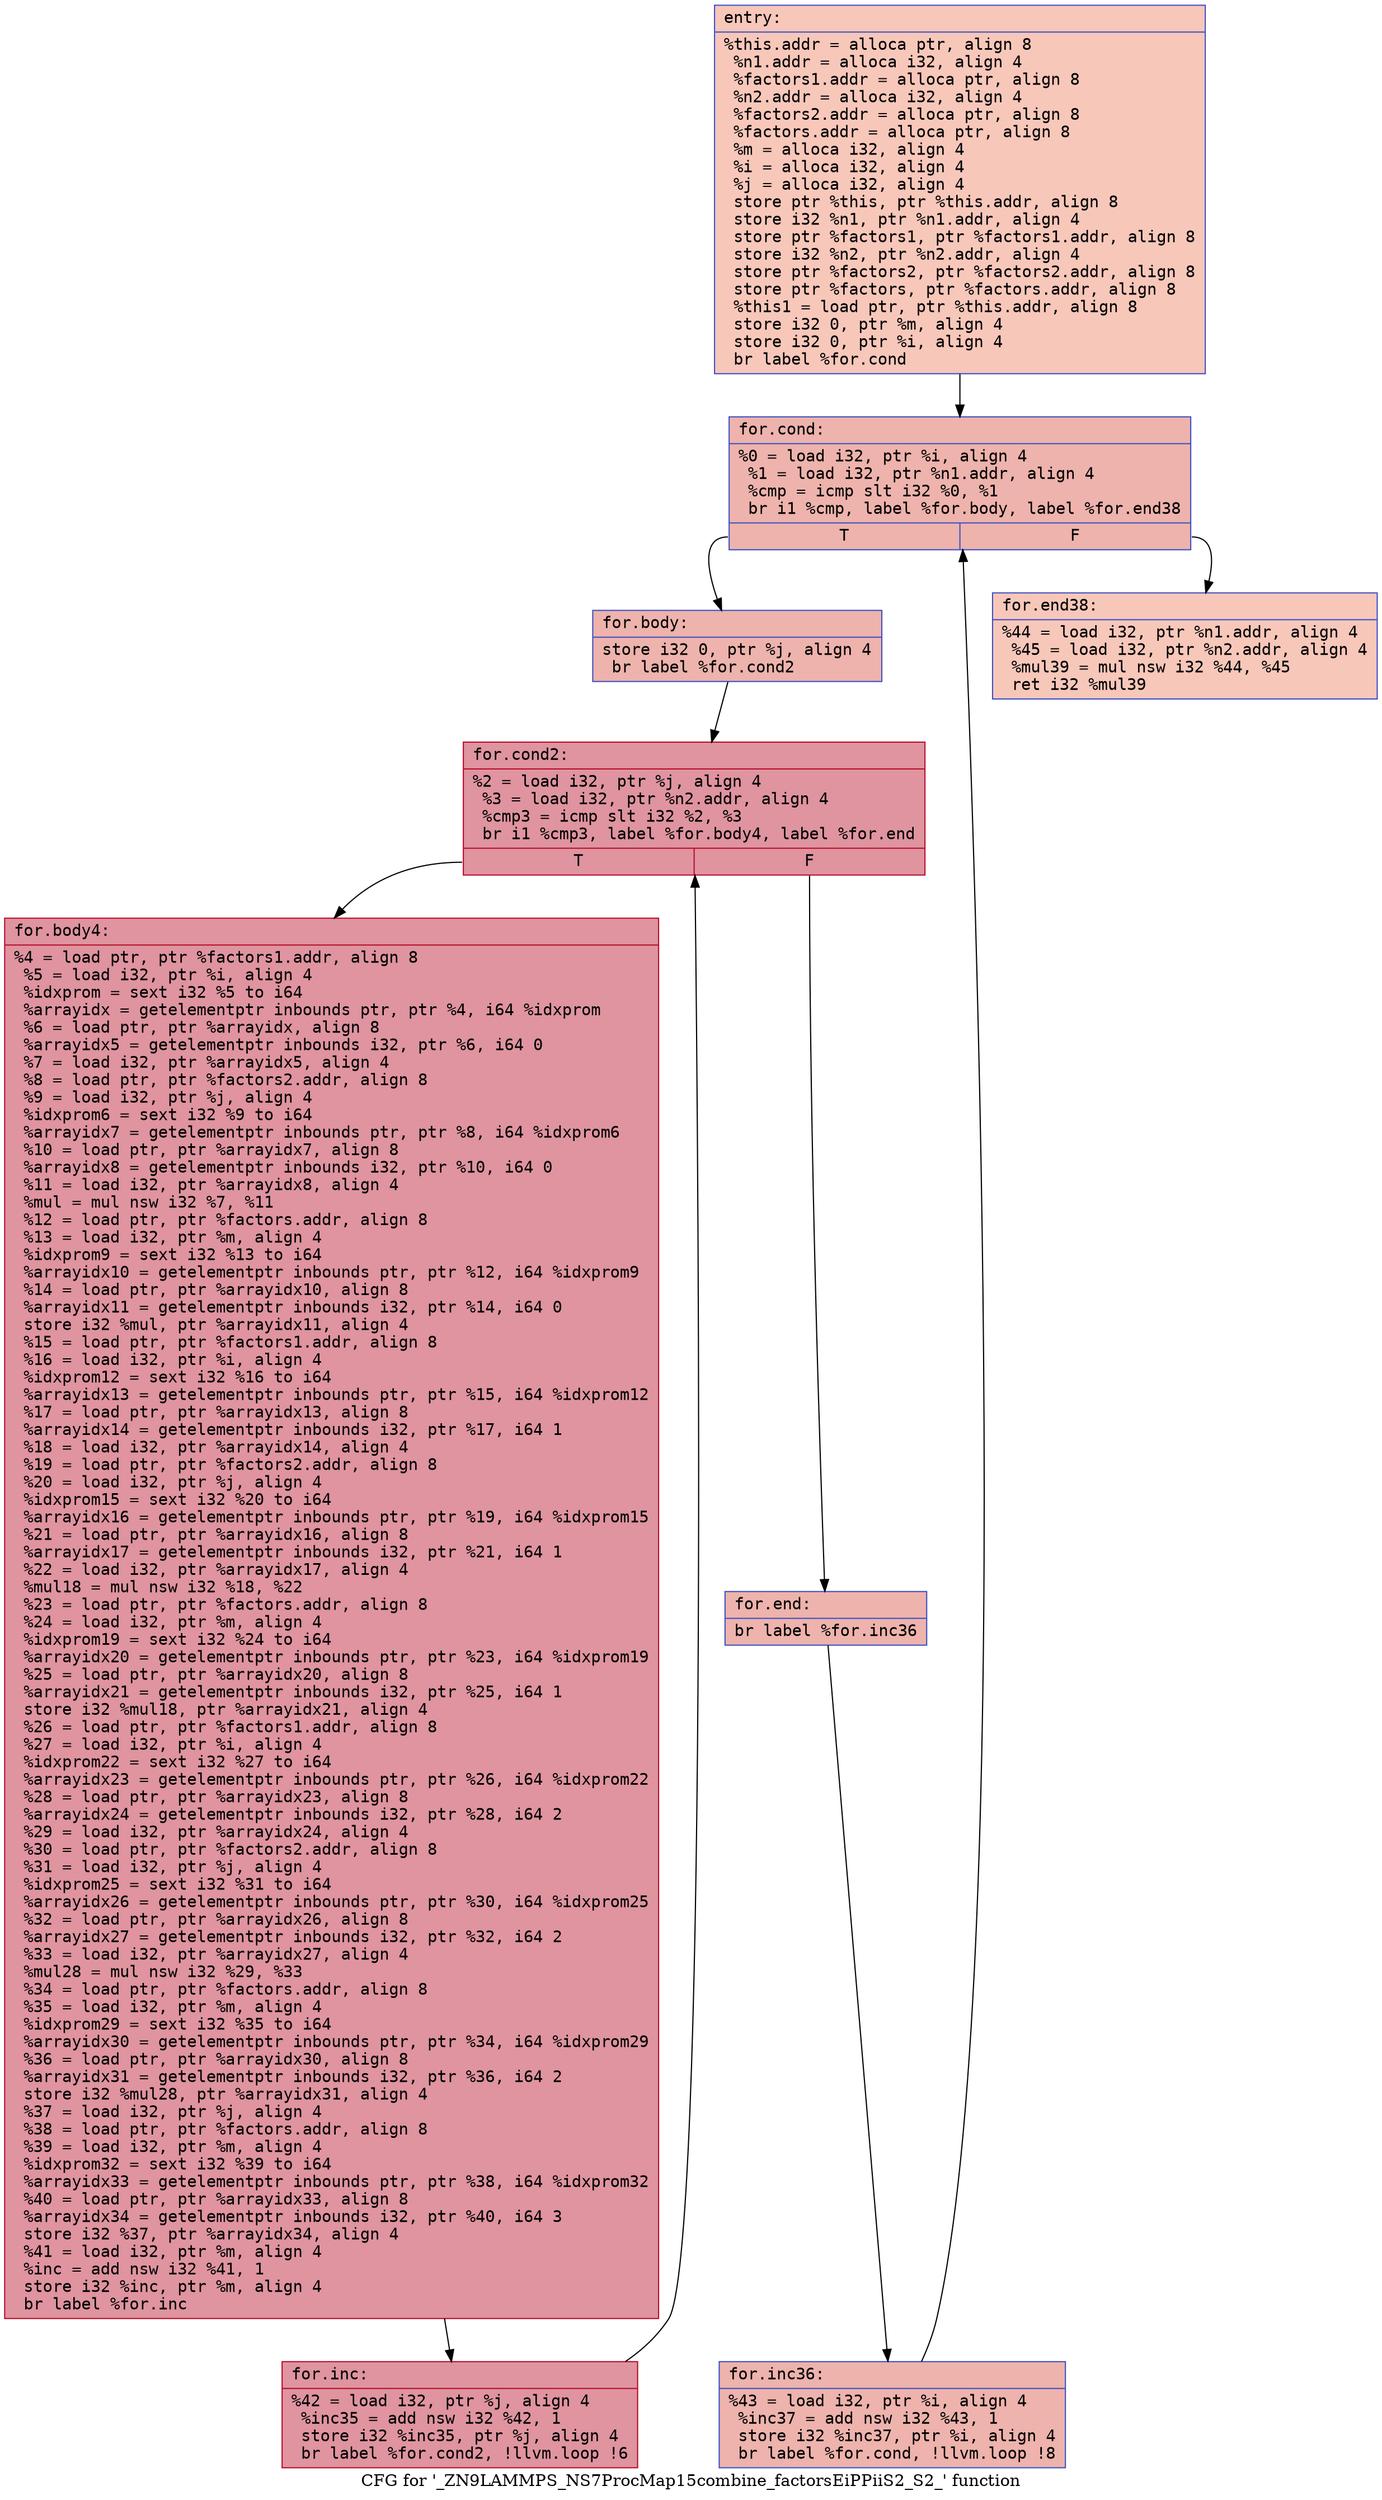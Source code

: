 digraph "CFG for '_ZN9LAMMPS_NS7ProcMap15combine_factorsEiPPiiS2_S2_' function" {
	label="CFG for '_ZN9LAMMPS_NS7ProcMap15combine_factorsEiPPiiS2_S2_' function";

	Node0x56099a4ced60 [shape=record,color="#3d50c3ff", style=filled, fillcolor="#ec7f6370" fontname="Courier",label="{entry:\l|  %this.addr = alloca ptr, align 8\l  %n1.addr = alloca i32, align 4\l  %factors1.addr = alloca ptr, align 8\l  %n2.addr = alloca i32, align 4\l  %factors2.addr = alloca ptr, align 8\l  %factors.addr = alloca ptr, align 8\l  %m = alloca i32, align 4\l  %i = alloca i32, align 4\l  %j = alloca i32, align 4\l  store ptr %this, ptr %this.addr, align 8\l  store i32 %n1, ptr %n1.addr, align 4\l  store ptr %factors1, ptr %factors1.addr, align 8\l  store i32 %n2, ptr %n2.addr, align 4\l  store ptr %factors2, ptr %factors2.addr, align 8\l  store ptr %factors, ptr %factors.addr, align 8\l  %this1 = load ptr, ptr %this.addr, align 8\l  store i32 0, ptr %m, align 4\l  store i32 0, ptr %i, align 4\l  br label %for.cond\l}"];
	Node0x56099a4ced60 -> Node0x56099a4cfc50[tooltip="entry -> for.cond\nProbability 100.00%" ];
	Node0x56099a4cfc50 [shape=record,color="#3d50c3ff", style=filled, fillcolor="#d6524470" fontname="Courier",label="{for.cond:\l|  %0 = load i32, ptr %i, align 4\l  %1 = load i32, ptr %n1.addr, align 4\l  %cmp = icmp slt i32 %0, %1\l  br i1 %cmp, label %for.body, label %for.end38\l|{<s0>T|<s1>F}}"];
	Node0x56099a4cfc50:s0 -> Node0x56099a4d0820[tooltip="for.cond -> for.body\nProbability 96.88%" ];
	Node0x56099a4cfc50:s1 -> Node0x56099a4d08a0[tooltip="for.cond -> for.end38\nProbability 3.12%" ];
	Node0x56099a4d0820 [shape=record,color="#3d50c3ff", style=filled, fillcolor="#d6524470" fontname="Courier",label="{for.body:\l|  store i32 0, ptr %j, align 4\l  br label %for.cond2\l}"];
	Node0x56099a4d0820 -> Node0x56099a4d0a70[tooltip="for.body -> for.cond2\nProbability 100.00%" ];
	Node0x56099a4d0a70 [shape=record,color="#b70d28ff", style=filled, fillcolor="#b70d2870" fontname="Courier",label="{for.cond2:\l|  %2 = load i32, ptr %j, align 4\l  %3 = load i32, ptr %n2.addr, align 4\l  %cmp3 = icmp slt i32 %2, %3\l  br i1 %cmp3, label %for.body4, label %for.end\l|{<s0>T|<s1>F}}"];
	Node0x56099a4d0a70:s0 -> Node0x56099a4d0d10[tooltip="for.cond2 -> for.body4\nProbability 96.88%" ];
	Node0x56099a4d0a70:s1 -> Node0x56099a4d0d90[tooltip="for.cond2 -> for.end\nProbability 3.12%" ];
	Node0x56099a4d0d10 [shape=record,color="#b70d28ff", style=filled, fillcolor="#b70d2870" fontname="Courier",label="{for.body4:\l|  %4 = load ptr, ptr %factors1.addr, align 8\l  %5 = load i32, ptr %i, align 4\l  %idxprom = sext i32 %5 to i64\l  %arrayidx = getelementptr inbounds ptr, ptr %4, i64 %idxprom\l  %6 = load ptr, ptr %arrayidx, align 8\l  %arrayidx5 = getelementptr inbounds i32, ptr %6, i64 0\l  %7 = load i32, ptr %arrayidx5, align 4\l  %8 = load ptr, ptr %factors2.addr, align 8\l  %9 = load i32, ptr %j, align 4\l  %idxprom6 = sext i32 %9 to i64\l  %arrayidx7 = getelementptr inbounds ptr, ptr %8, i64 %idxprom6\l  %10 = load ptr, ptr %arrayidx7, align 8\l  %arrayidx8 = getelementptr inbounds i32, ptr %10, i64 0\l  %11 = load i32, ptr %arrayidx8, align 4\l  %mul = mul nsw i32 %7, %11\l  %12 = load ptr, ptr %factors.addr, align 8\l  %13 = load i32, ptr %m, align 4\l  %idxprom9 = sext i32 %13 to i64\l  %arrayidx10 = getelementptr inbounds ptr, ptr %12, i64 %idxprom9\l  %14 = load ptr, ptr %arrayidx10, align 8\l  %arrayidx11 = getelementptr inbounds i32, ptr %14, i64 0\l  store i32 %mul, ptr %arrayidx11, align 4\l  %15 = load ptr, ptr %factors1.addr, align 8\l  %16 = load i32, ptr %i, align 4\l  %idxprom12 = sext i32 %16 to i64\l  %arrayidx13 = getelementptr inbounds ptr, ptr %15, i64 %idxprom12\l  %17 = load ptr, ptr %arrayidx13, align 8\l  %arrayidx14 = getelementptr inbounds i32, ptr %17, i64 1\l  %18 = load i32, ptr %arrayidx14, align 4\l  %19 = load ptr, ptr %factors2.addr, align 8\l  %20 = load i32, ptr %j, align 4\l  %idxprom15 = sext i32 %20 to i64\l  %arrayidx16 = getelementptr inbounds ptr, ptr %19, i64 %idxprom15\l  %21 = load ptr, ptr %arrayidx16, align 8\l  %arrayidx17 = getelementptr inbounds i32, ptr %21, i64 1\l  %22 = load i32, ptr %arrayidx17, align 4\l  %mul18 = mul nsw i32 %18, %22\l  %23 = load ptr, ptr %factors.addr, align 8\l  %24 = load i32, ptr %m, align 4\l  %idxprom19 = sext i32 %24 to i64\l  %arrayidx20 = getelementptr inbounds ptr, ptr %23, i64 %idxprom19\l  %25 = load ptr, ptr %arrayidx20, align 8\l  %arrayidx21 = getelementptr inbounds i32, ptr %25, i64 1\l  store i32 %mul18, ptr %arrayidx21, align 4\l  %26 = load ptr, ptr %factors1.addr, align 8\l  %27 = load i32, ptr %i, align 4\l  %idxprom22 = sext i32 %27 to i64\l  %arrayidx23 = getelementptr inbounds ptr, ptr %26, i64 %idxprom22\l  %28 = load ptr, ptr %arrayidx23, align 8\l  %arrayidx24 = getelementptr inbounds i32, ptr %28, i64 2\l  %29 = load i32, ptr %arrayidx24, align 4\l  %30 = load ptr, ptr %factors2.addr, align 8\l  %31 = load i32, ptr %j, align 4\l  %idxprom25 = sext i32 %31 to i64\l  %arrayidx26 = getelementptr inbounds ptr, ptr %30, i64 %idxprom25\l  %32 = load ptr, ptr %arrayidx26, align 8\l  %arrayidx27 = getelementptr inbounds i32, ptr %32, i64 2\l  %33 = load i32, ptr %arrayidx27, align 4\l  %mul28 = mul nsw i32 %29, %33\l  %34 = load ptr, ptr %factors.addr, align 8\l  %35 = load i32, ptr %m, align 4\l  %idxprom29 = sext i32 %35 to i64\l  %arrayidx30 = getelementptr inbounds ptr, ptr %34, i64 %idxprom29\l  %36 = load ptr, ptr %arrayidx30, align 8\l  %arrayidx31 = getelementptr inbounds i32, ptr %36, i64 2\l  store i32 %mul28, ptr %arrayidx31, align 4\l  %37 = load i32, ptr %j, align 4\l  %38 = load ptr, ptr %factors.addr, align 8\l  %39 = load i32, ptr %m, align 4\l  %idxprom32 = sext i32 %39 to i64\l  %arrayidx33 = getelementptr inbounds ptr, ptr %38, i64 %idxprom32\l  %40 = load ptr, ptr %arrayidx33, align 8\l  %arrayidx34 = getelementptr inbounds i32, ptr %40, i64 3\l  store i32 %37, ptr %arrayidx34, align 4\l  %41 = load i32, ptr %m, align 4\l  %inc = add nsw i32 %41, 1\l  store i32 %inc, ptr %m, align 4\l  br label %for.inc\l}"];
	Node0x56099a4d0d10 -> Node0x56099a4d4280[tooltip="for.body4 -> for.inc\nProbability 100.00%" ];
	Node0x56099a4d4280 [shape=record,color="#b70d28ff", style=filled, fillcolor="#b70d2870" fontname="Courier",label="{for.inc:\l|  %42 = load i32, ptr %j, align 4\l  %inc35 = add nsw i32 %42, 1\l  store i32 %inc35, ptr %j, align 4\l  br label %for.cond2, !llvm.loop !6\l}"];
	Node0x56099a4d4280 -> Node0x56099a4d0a70[tooltip="for.inc -> for.cond2\nProbability 100.00%" ];
	Node0x56099a4d0d90 [shape=record,color="#3d50c3ff", style=filled, fillcolor="#d6524470" fontname="Courier",label="{for.end:\l|  br label %for.inc36\l}"];
	Node0x56099a4d0d90 -> Node0x56099a4d4630[tooltip="for.end -> for.inc36\nProbability 100.00%" ];
	Node0x56099a4d4630 [shape=record,color="#3d50c3ff", style=filled, fillcolor="#d6524470" fontname="Courier",label="{for.inc36:\l|  %43 = load i32, ptr %i, align 4\l  %inc37 = add nsw i32 %43, 1\l  store i32 %inc37, ptr %i, align 4\l  br label %for.cond, !llvm.loop !8\l}"];
	Node0x56099a4d4630 -> Node0x56099a4cfc50[tooltip="for.inc36 -> for.cond\nProbability 100.00%" ];
	Node0x56099a4d08a0 [shape=record,color="#3d50c3ff", style=filled, fillcolor="#ec7f6370" fontname="Courier",label="{for.end38:\l|  %44 = load i32, ptr %n1.addr, align 4\l  %45 = load i32, ptr %n2.addr, align 4\l  %mul39 = mul nsw i32 %44, %45\l  ret i32 %mul39\l}"];
}

